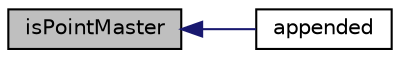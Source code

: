 digraph "isPointMaster"
{
  bgcolor="transparent";
  edge [fontname="Helvetica",fontsize="10",labelfontname="Helvetica",labelfontsize="10"];
  node [fontname="Helvetica",fontsize="10",shape=record];
  rankdir="LR";
  Node1 [label="isPointMaster",height=0.2,width=0.4,color="black", fillcolor="grey75", style="filled", fontcolor="black"];
  Node1 -> Node2 [dir="back",color="midnightblue",fontsize="10",style="solid",fontname="Helvetica"];
  Node2 [label="appended",height=0.2,width=0.4,color="black",URL="$a01952.html#a57c0f5f9fe3582c2853432cd95b38cc5",tooltip="Is the cell appended with no master. "];
}
